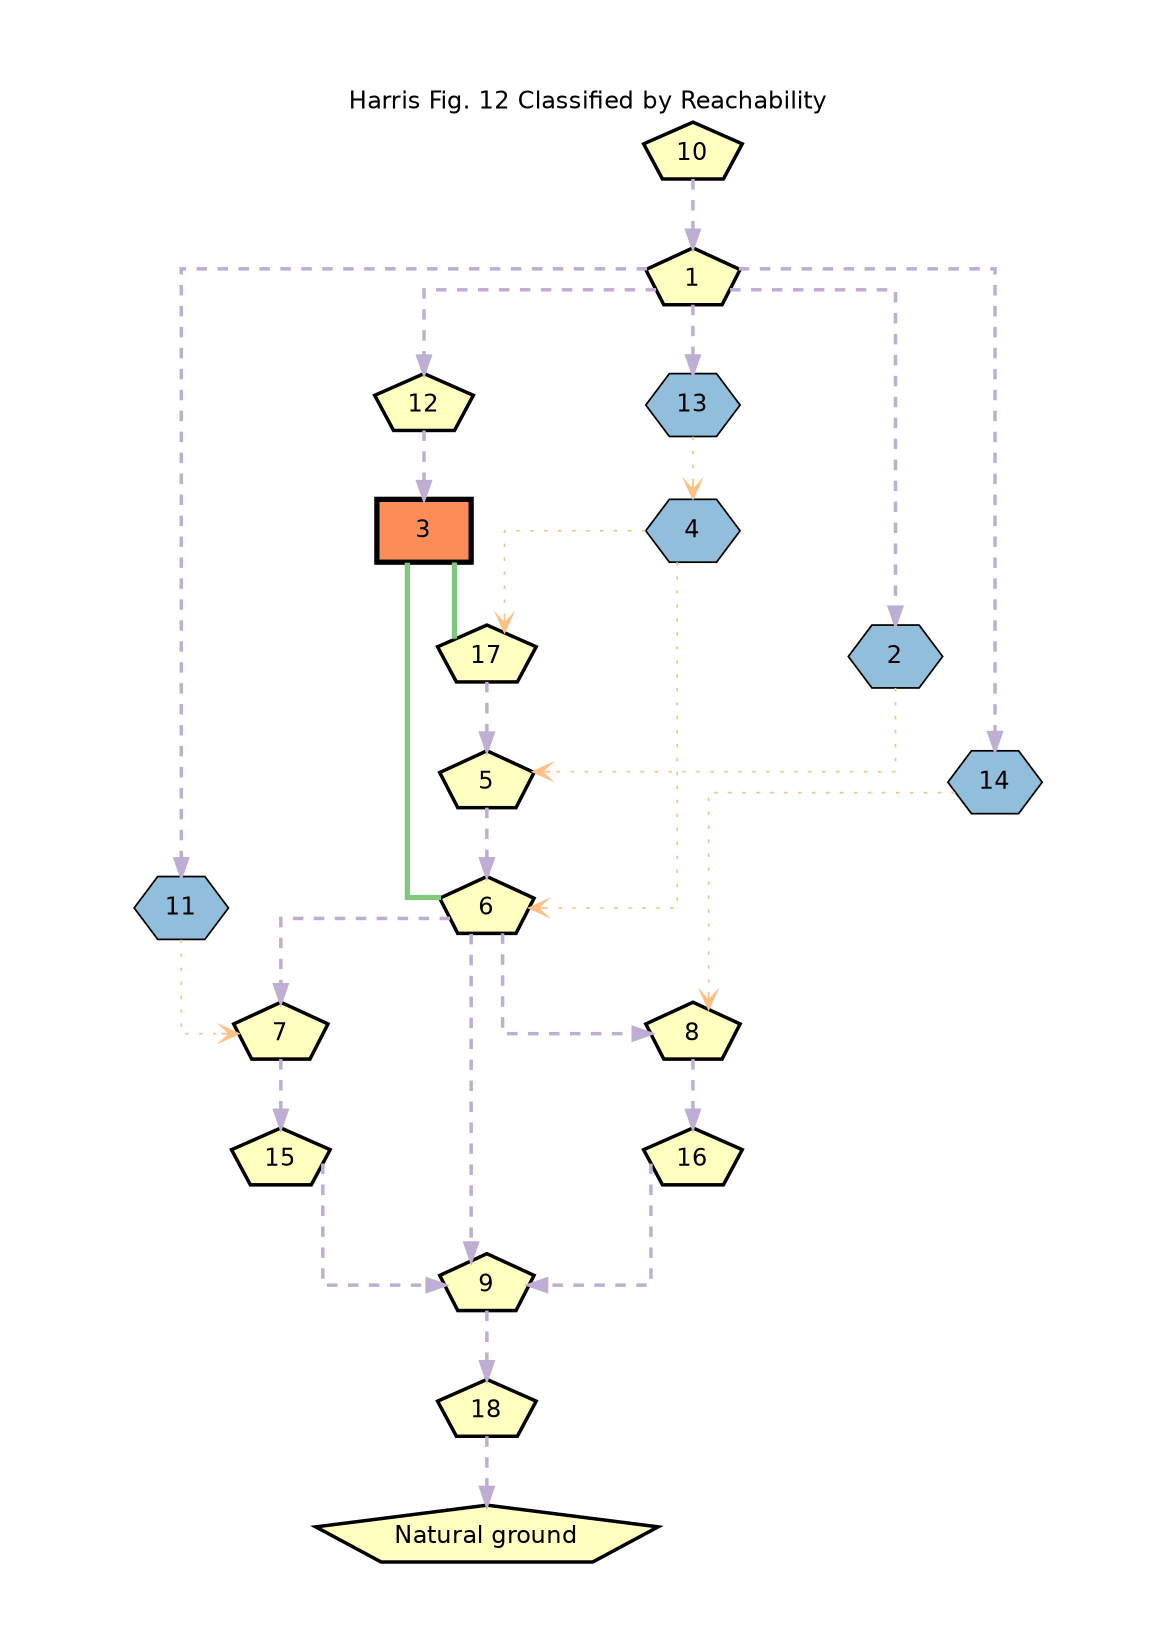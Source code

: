 digraph to_dot {
  style="filled";
  dpi="96";
  margin="0.5,0.5";
  bgcolor="/x11/white";
  fontname="Helvetica";
  fontsize="14.0";
  fontcolor="/x11/black";
  splines="ortho";
  page="7,5";
  size="6,4!";
  ratio="auto";
  URL="http://tsdye.github.io/harris-matrix/";
  label="Harris Fig. 12 Classified by Reachability";
  labelloc="t";
  "1" [shape="pentagon"] [style="filled"] [fontname="Helvetica"] [fontsize="14.0"] [color="/x11/black"] [fillcolor="/rdylbu3/2"] [fontcolor="/x11/black"] [penwidth="2"] [skew="0.0"] [sides="4"] [orientation="0.0"] [distortion="0.0"] [URL="[[http://harris-matrix.tsdye.com/img/fig12-1.png]]"];
  "2" [shape="hexagon"] [style="filled"] [fontname="Helvetica"] [fontsize="14.0"] [color="/x11/black"] [fillcolor="/rdylbu3/3"] [fontcolor="/x11/black"] [penwidth="1"] [skew="0.0"] [sides="4"] [orientation="0.0"] [distortion="0.0"] [URL="[[http://harris-matrix.tsdye.com/img/fig12-2.png]]"];
  "3" [shape="box"] [style="filled"] [fontname="Helvetica"] [fontsize="14.0"] [color="/x11/black"] [fillcolor="/rdylbu3/1"] [fontcolor="/x11/black"] [penwidth="3"] [skew="0.0"] [sides="4"] [orientation="0.0"] [distortion="0.0"] [URL="[[http://harris-matrix.tsdye.com/img/fig12-3.png]]"];
  "4" [shape="hexagon"] [style="filled"] [fontname="Helvetica"] [fontsize="14.0"] [color="/x11/black"] [fillcolor="/rdylbu3/3"] [fontcolor="/x11/black"] [penwidth="1"] [skew="0.0"] [sides="4"] [orientation="0.0"] [distortion="0.0"] [URL="[[http://harris-matrix.tsdye.com/img/fig12-4.png]]"];
  "5" [shape="pentagon"] [style="filled"] [fontname="Helvetica"] [fontsize="14.0"] [color="/x11/black"] [fillcolor="/rdylbu3/2"] [fontcolor="/x11/black"] [penwidth="2"] [skew="0.0"] [sides="4"] [orientation="0.0"] [distortion="0.0"] [URL="[[http://harris-matrix.tsdye.com/img/fig12-5.png]]"];
  "6" [shape="pentagon"] [style="filled"] [fontname="Helvetica"] [fontsize="14.0"] [color="/x11/black"] [fillcolor="/rdylbu3/2"] [fontcolor="/x11/black"] [penwidth="2"] [skew="0.0"] [sides="4"] [orientation="0.0"] [distortion="0.0"] [URL="[[http://harris-matrix.tsdye.com/img/fig12-6.png]]"];
  "7" [shape="pentagon"] [style="filled"] [fontname="Helvetica"] [fontsize="14.0"] [color="/x11/black"] [fillcolor="/rdylbu3/2"] [fontcolor="/x11/black"] [penwidth="2"] [skew="0.0"] [sides="4"] [orientation="0.0"] [distortion="0.0"] [URL="[[http://harris-matrix.tsdye.com/img/fig12-7.png]]"];
  "8" [shape="pentagon"] [style="filled"] [fontname="Helvetica"] [fontsize="14.0"] [color="/x11/black"] [fillcolor="/rdylbu3/2"] [fontcolor="/x11/black"] [penwidth="2"] [skew="0.0"] [sides="4"] [orientation="0.0"] [distortion="0.0"] [URL="[[http://harris-matrix.tsdye.com/img/fig12-8.png]]"];
  "9" [shape="pentagon"] [style="filled"] [fontname="Helvetica"] [fontsize="14.0"] [color="/x11/black"] [fillcolor="/rdylbu3/2"] [fontcolor="/x11/black"] [penwidth="2"] [skew="0.0"] [sides="4"] [orientation="0.0"] [distortion="0.0"] [URL="[[http://harris-matrix.tsdye.com/img/fig12-9.png]]"];
  "Natural ground" [shape="pentagon"] [style="filled"] [fontname="Helvetica"] [fontsize="14.0"] [color="/x11/black"] [fillcolor="/rdylbu3/2"] [fontcolor="/x11/black"] [penwidth="2"] [skew="0.0"] [sides="4"] [orientation="0.0"] [distortion="0.0"] [URL="[[http://harris-matrix.tsdye.com/img/fig12-natural-ground.png]]"];
  "10" [shape="pentagon"] [style="filled"] [fontname="Helvetica"] [fontsize="14.0"] [color="/x11/black"] [fillcolor="/rdylbu3/2"] [fontcolor="/x11/black"] [penwidth="2"] [skew="0.0"] [sides="4"] [orientation="0.0"] [distortion="0.0"] [URL="http://tsdye.github.io/harris-matrix/"];
  "11" [shape="hexagon"] [style="filled"] [fontname="Helvetica"] [fontsize="14.0"] [color="/x11/black"] [fillcolor="/rdylbu3/3"] [fontcolor="/x11/black"] [penwidth="1"] [skew="0.0"] [sides="4"] [orientation="0.0"] [distortion="0.0"] [URL="http://tsdye.github.io/harris-matrix/"];
  "12" [shape="pentagon"] [style="filled"] [fontname="Helvetica"] [fontsize="14.0"] [color="/x11/black"] [fillcolor="/rdylbu3/2"] [fontcolor="/x11/black"] [penwidth="2"] [skew="0.0"] [sides="4"] [orientation="0.0"] [distortion="0.0"] [URL="http://tsdye.github.io/harris-matrix/"];
  "13" [shape="hexagon"] [style="filled"] [fontname="Helvetica"] [fontsize="14.0"] [color="/x11/black"] [fillcolor="/rdylbu3/3"] [fontcolor="/x11/black"] [penwidth="1"] [skew="0.0"] [sides="4"] [orientation="0.0"] [distortion="0.0"] [URL="http://tsdye.github.io/harris-matrix/"];
  "14" [shape="hexagon"] [style="filled"] [fontname="Helvetica"] [fontsize="14.0"] [color="/x11/black"] [fillcolor="/rdylbu3/3"] [fontcolor="/x11/black"] [penwidth="1"] [skew="0.0"] [sides="4"] [orientation="0.0"] [distortion="0.0"] [URL="http://tsdye.github.io/harris-matrix/"];
  "15" [shape="pentagon"] [style="filled"] [fontname="Helvetica"] [fontsize="14.0"] [color="/x11/black"] [fillcolor="/rdylbu3/2"] [fontcolor="/x11/black"] [penwidth="2"] [skew="0.0"] [sides="4"] [orientation="0.0"] [distortion="0.0"] [URL="http://tsdye.github.io/harris-matrix/"];
  "16" [shape="pentagon"] [style="filled"] [fontname="Helvetica"] [fontsize="14.0"] [color="/x11/black"] [fillcolor="/rdylbu3/2"] [fontcolor="/x11/black"] [penwidth="2"] [skew="0.0"] [sides="4"] [orientation="0.0"] [distortion="0.0"] [URL="http://tsdye.github.io/harris-matrix/"];
  "17" [shape="pentagon"] [style="filled"] [fontname="Helvetica"] [fontsize="14.0"] [color="/x11/black"] [fillcolor="/rdylbu3/2"] [fontcolor="/x11/black"] [penwidth="2"] [skew="0.0"] [sides="4"] [orientation="0.0"] [distortion="0.0"] [URL="http://tsdye.github.io/harris-matrix/"];
  "18" [shape="pentagon"] [style="filled"] [fontname="Helvetica"] [fontsize="14.0"] [color="/x11/black"] [fillcolor="/rdylbu3/2"] [fontcolor="/x11/black"] [penwidth="2"] [skew="0.0"] [sides="4"] [orientation="0.0"] [distortion="0.0"] [URL="http://tsdye.github.io/harris-matrix/"];
 "1" -> "2"  [style="dashed"] [arrowhead="normal"] [color="/accent3/2"] [fontname="Helvetica"] [fontsize="14.0"] [fontcolor="/x11/black"] [penwidth="2"] [URL="http://tsdye.github.io/harris-matrix/"];
 "1" -> "11"  [style="dashed"] [arrowhead="normal"] [color="/accent3/2"] [fontname="Helvetica"] [fontsize="14.0"] [fontcolor="/x11/black"] [penwidth="2"] [URL="http://tsdye.github.io/harris-matrix/"];
 "1" -> "12"  [style="dashed"] [arrowhead="normal"] [color="/accent3/2"] [fontname="Helvetica"] [fontsize="14.0"] [fontcolor="/x11/black"] [penwidth="2"] [URL="http://tsdye.github.io/harris-matrix/"];
 "1" -> "13"  [style="dashed"] [arrowhead="normal"] [color="/accent3/2"] [fontname="Helvetica"] [fontsize="14.0"] [fontcolor="/x11/black"] [penwidth="2"] [URL="http://tsdye.github.io/harris-matrix/"];
 "1" -> "14"  [style="dashed"] [arrowhead="normal"] [color="/accent3/2"] [fontname="Helvetica"] [fontsize="14.0"] [fontcolor="/x11/black"] [penwidth="2"] [URL="http://tsdye.github.io/harris-matrix/"];
 "2" -> "5"  [style="dotted"] [arrowhead="open"] [color="/accent3/3"] [fontname="Helvetica"] [fontsize="14.0"] [fontcolor="/x11/black"] [penwidth="1"] [URL="http://tsdye.github.io/harris-matrix/"];
 "3" -> "6"  [style="solid"] [arrowhead="none"] [color="/accent3/1"] [fontname="Helvetica"] [fontsize="14.0"] [fontcolor="/x11/black"] [penwidth="3"] [URL="http://tsdye.github.io/harris-matrix/"];
 "3" -> "17"  [style="solid"] [arrowhead="none"] [color="/accent3/1"] [fontname="Helvetica"] [fontsize="14.0"] [fontcolor="/x11/black"] [penwidth="3"] [URL="http://tsdye.github.io/harris-matrix/"];
 "4" -> "6"  [style="dotted"] [arrowhead="open"] [color="/accent3/3"] [fontname="Helvetica"] [fontsize="14.0"] [fontcolor="/x11/black"] [penwidth="1"] [URL="http://tsdye.github.io/harris-matrix/"];
 "4" -> "17"  [style="dotted"] [arrowhead="open"] [color="/accent3/3"] [fontname="Helvetica"] [fontsize="14.0"] [fontcolor="/x11/black"] [penwidth="1"] [URL="http://tsdye.github.io/harris-matrix/"];
 "5" -> "6"  [style="dashed"] [arrowhead="normal"] [color="/accent3/2"] [fontname="Helvetica"] [fontsize="14.0"] [fontcolor="/x11/black"] [penwidth="2"] [URL="http://tsdye.github.io/harris-matrix/"];
 "6" -> "7"  [style="dashed"] [arrowhead="normal"] [color="/accent3/2"] [fontname="Helvetica"] [fontsize="14.0"] [fontcolor="/x11/black"] [penwidth="2"] [URL="http://tsdye.github.io/harris-matrix/"];
 "6" -> "8"  [style="dashed"] [arrowhead="normal"] [color="/accent3/2"] [fontname="Helvetica"] [fontsize="14.0"] [fontcolor="/x11/black"] [penwidth="2"] [URL="http://tsdye.github.io/harris-matrix/"];
 "6" -> "9"  [style="dashed"] [arrowhead="normal"] [color="/accent3/2"] [fontname="Helvetica"] [fontsize="14.0"] [fontcolor="/x11/black"] [penwidth="2"] [URL="http://tsdye.github.io/harris-matrix/"];
 "7" -> "15"  [style="dashed"] [arrowhead="normal"] [color="/accent3/2"] [fontname="Helvetica"] [fontsize="14.0"] [fontcolor="/x11/black"] [penwidth="2"] [URL="http://tsdye.github.io/harris-matrix/"];
 "8" -> "16"  [style="dashed"] [arrowhead="normal"] [color="/accent3/2"] [fontname="Helvetica"] [fontsize="14.0"] [fontcolor="/x11/black"] [penwidth="2"] [URL="http://tsdye.github.io/harris-matrix/"];
 "9" -> "18"  [style="dashed"] [arrowhead="normal"] [color="/accent3/2"] [fontname="Helvetica"] [fontsize="14.0"] [fontcolor="/x11/black"] [penwidth="2"] [URL="http://tsdye.github.io/harris-matrix/"];
 "10" -> "1"  [style="dashed"] [arrowhead="normal"] [color="/accent3/2"] [fontname="Helvetica"] [fontsize="14.0"] [fontcolor="/x11/black"] [penwidth="2"] [URL="http://tsdye.github.io/harris-matrix/"];
 "11" -> "7"  [style="dotted"] [arrowhead="open"] [color="/accent3/3"] [fontname="Helvetica"] [fontsize="14.0"] [fontcolor="/x11/black"] [penwidth="1"] [URL="http://tsdye.github.io/harris-matrix/"];
 "12" -> "3"  [style="dashed"] [arrowhead="normal"] [color="/accent3/2"] [fontname="Helvetica"] [fontsize="14.0"] [fontcolor="/x11/black"] [penwidth="2"] [URL="http://tsdye.github.io/harris-matrix/"];
 "13" -> "4"  [style="dotted"] [arrowhead="open"] [color="/accent3/3"] [fontname="Helvetica"] [fontsize="14.0"] [fontcolor="/x11/black"] [penwidth="1"] [URL="http://tsdye.github.io/harris-matrix/"];
 "14" -> "8"  [style="dotted"] [arrowhead="open"] [color="/accent3/3"] [fontname="Helvetica"] [fontsize="14.0"] [fontcolor="/x11/black"] [penwidth="1"] [URL="http://tsdye.github.io/harris-matrix/"];
 "15" -> "9"  [style="dashed"] [arrowhead="normal"] [color="/accent3/2"] [fontname="Helvetica"] [fontsize="14.0"] [fontcolor="/x11/black"] [penwidth="2"] [URL="http://tsdye.github.io/harris-matrix/"];
 "16" -> "9"  [style="dashed"] [arrowhead="normal"] [color="/accent3/2"] [fontname="Helvetica"] [fontsize="14.0"] [fontcolor="/x11/black"] [penwidth="2"] [URL="http://tsdye.github.io/harris-matrix/"];
 "17" -> "5"  [style="dashed"] [arrowhead="normal"] [color="/accent3/2"] [fontname="Helvetica"] [fontsize="14.0"] [fontcolor="/x11/black"] [penwidth="2"] [URL="http://tsdye.github.io/harris-matrix/"];
 "18" -> "Natural ground"  [style="dashed"] [arrowhead="normal"] [color="/accent3/2"] [fontname="Helvetica"] [fontsize="14.0"] [fontcolor="/x11/black"] [penwidth="2"] [URL="http://tsdye.github.io/harris-matrix/"];
}
